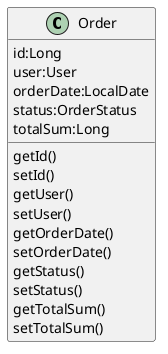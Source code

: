 @startuml
class Order {
     id:Long
     user:User
     orderDate:LocalDate
     status:OrderStatus
     totalSum:Long
     getId()
     setId()
     getUser()
     setUser()
     getOrderDate()
     setOrderDate()
     getStatus()
     setStatus()
     getTotalSum()
     setTotalSum()
}
@enduml
